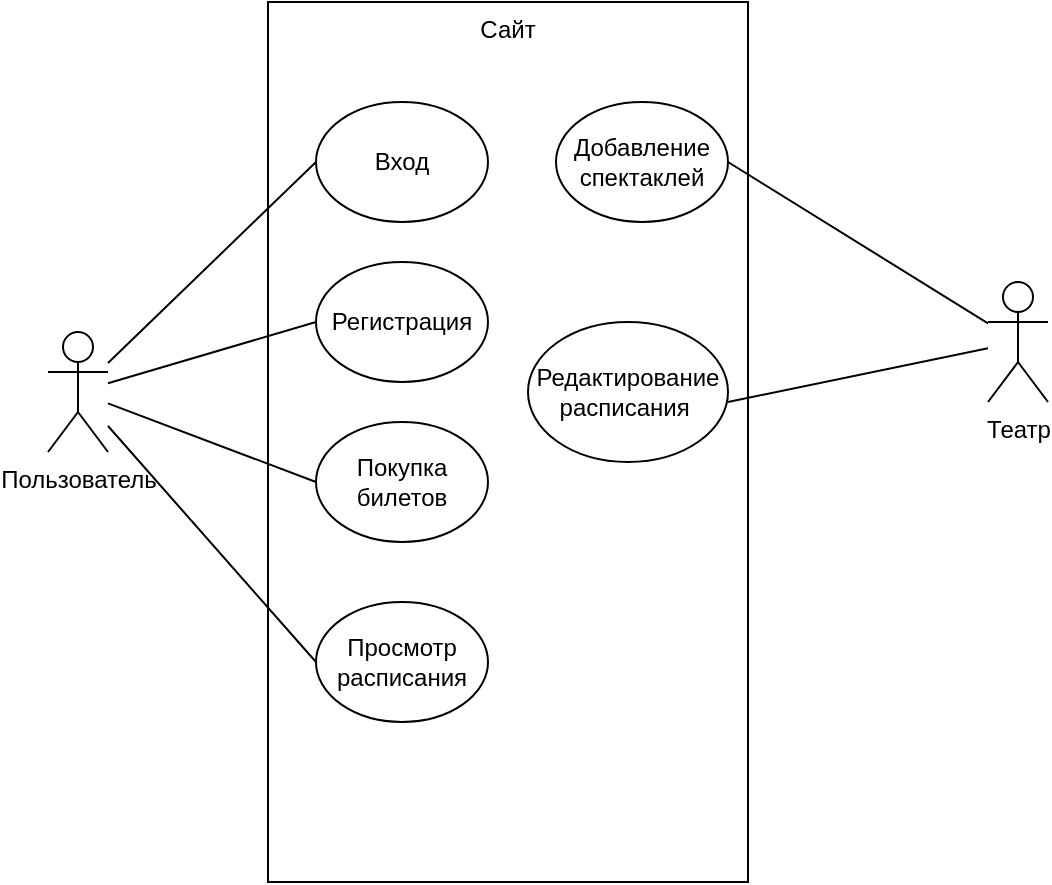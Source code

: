 <mxfile version="20.8.20" type="github">
  <diagram name="Страница 1" id="s1O34VC9j3Pxhvvpn_9F">
    <mxGraphModel dx="1161" dy="647" grid="1" gridSize="10" guides="1" tooltips="1" connect="1" arrows="1" fold="1" page="1" pageScale="1" pageWidth="827" pageHeight="1169" math="0" shadow="0">
      <root>
        <mxCell id="0" />
        <mxCell id="1" parent="0" />
        <mxCell id="-oCu7SD0hpqlAKcRBWqc-25" value="Сайт" style="rounded=0;whiteSpace=wrap;html=1;fillColor=none;align=center;horizontal=1;verticalAlign=top;" vertex="1" parent="1">
          <mxGeometry x="274" y="365" width="240" height="440" as="geometry" />
        </mxCell>
        <mxCell id="-oCu7SD0hpqlAKcRBWqc-26" value="Театр" style="shape=umlActor;verticalLabelPosition=bottom;verticalAlign=top;html=1;outlineConnect=0;fillColor=none;" vertex="1" parent="1">
          <mxGeometry x="634" y="505" width="30" height="60" as="geometry" />
        </mxCell>
        <mxCell id="-oCu7SD0hpqlAKcRBWqc-29" value="Добавление спектаклей" style="ellipse;whiteSpace=wrap;html=1;fillColor=none;" vertex="1" parent="1">
          <mxGeometry x="418" y="415" width="86" height="60" as="geometry" />
        </mxCell>
        <mxCell id="-oCu7SD0hpqlAKcRBWqc-30" value="Редактирование расписания&amp;nbsp;" style="ellipse;whiteSpace=wrap;html=1;fillColor=none;" vertex="1" parent="1">
          <mxGeometry x="404" y="525" width="100" height="70" as="geometry" />
        </mxCell>
        <mxCell id="-oCu7SD0hpqlAKcRBWqc-33" value="" style="endArrow=none;html=1;rounded=0;strokeColor=#000000;" edge="1" parent="1" target="-oCu7SD0hpqlAKcRBWqc-26">
          <mxGeometry width="50" height="50" relative="1" as="geometry">
            <mxPoint x="504" y="445" as="sourcePoint" />
            <mxPoint x="624" y="545" as="targetPoint" />
          </mxGeometry>
        </mxCell>
        <mxCell id="-oCu7SD0hpqlAKcRBWqc-34" value="" style="endArrow=none;html=1;rounded=0;strokeColor=#000000;" edge="1" parent="1" target="-oCu7SD0hpqlAKcRBWqc-26">
          <mxGeometry width="50" height="50" relative="1" as="geometry">
            <mxPoint x="504" y="565" as="sourcePoint" />
            <mxPoint x="634" y="665" as="targetPoint" />
          </mxGeometry>
        </mxCell>
        <mxCell id="-oCu7SD0hpqlAKcRBWqc-36" value="Вход" style="ellipse;whiteSpace=wrap;html=1;fillColor=none;" vertex="1" parent="1">
          <mxGeometry x="298" y="415" width="86" height="60" as="geometry" />
        </mxCell>
        <mxCell id="-oCu7SD0hpqlAKcRBWqc-37" value="Регистрация" style="ellipse;whiteSpace=wrap;html=1;fillColor=none;" vertex="1" parent="1">
          <mxGeometry x="298" y="495" width="86" height="60" as="geometry" />
        </mxCell>
        <mxCell id="-oCu7SD0hpqlAKcRBWqc-38" value="Покупка билетов" style="ellipse;whiteSpace=wrap;html=1;fillColor=none;" vertex="1" parent="1">
          <mxGeometry x="298" y="575" width="86" height="60" as="geometry" />
        </mxCell>
        <mxCell id="-oCu7SD0hpqlAKcRBWqc-39" value="Просмотр расписания" style="ellipse;whiteSpace=wrap;html=1;fillColor=none;" vertex="1" parent="1">
          <mxGeometry x="298" y="665" width="86" height="60" as="geometry" />
        </mxCell>
        <mxCell id="-oCu7SD0hpqlAKcRBWqc-40" value="Пользователь" style="shape=umlActor;verticalLabelPosition=bottom;verticalAlign=top;html=1;outlineConnect=0;fillColor=none;" vertex="1" parent="1">
          <mxGeometry x="164" y="530" width="30" height="60" as="geometry" />
        </mxCell>
        <mxCell id="-oCu7SD0hpqlAKcRBWqc-41" value="" style="endArrow=none;html=1;rounded=0;strokeColor=#000000;exitX=0;exitY=0.5;exitDx=0;exitDy=0;" edge="1" parent="1" source="-oCu7SD0hpqlAKcRBWqc-36" target="-oCu7SD0hpqlAKcRBWqc-40">
          <mxGeometry width="50" height="50" relative="1" as="geometry">
            <mxPoint x="64" y="424" as="sourcePoint" />
            <mxPoint x="194" y="505" as="targetPoint" />
          </mxGeometry>
        </mxCell>
        <mxCell id="-oCu7SD0hpqlAKcRBWqc-42" value="" style="endArrow=none;html=1;rounded=0;strokeColor=#000000;exitX=0;exitY=0.5;exitDx=0;exitDy=0;" edge="1" parent="1" source="-oCu7SD0hpqlAKcRBWqc-37" target="-oCu7SD0hpqlAKcRBWqc-40">
          <mxGeometry width="50" height="50" relative="1" as="geometry">
            <mxPoint x="308" y="455" as="sourcePoint" />
            <mxPoint x="204" y="556" as="targetPoint" />
          </mxGeometry>
        </mxCell>
        <mxCell id="-oCu7SD0hpqlAKcRBWqc-43" value="" style="endArrow=none;html=1;rounded=0;strokeColor=#000000;exitX=0;exitY=0.5;exitDx=0;exitDy=0;" edge="1" parent="1" source="-oCu7SD0hpqlAKcRBWqc-38" target="-oCu7SD0hpqlAKcRBWqc-40">
          <mxGeometry width="50" height="50" relative="1" as="geometry">
            <mxPoint x="308" y="535" as="sourcePoint" />
            <mxPoint x="204" y="566" as="targetPoint" />
          </mxGeometry>
        </mxCell>
        <mxCell id="-oCu7SD0hpqlAKcRBWqc-44" value="" style="endArrow=none;html=1;rounded=0;strokeColor=#000000;exitX=0;exitY=0.5;exitDx=0;exitDy=0;" edge="1" parent="1" source="-oCu7SD0hpqlAKcRBWqc-39" target="-oCu7SD0hpqlAKcRBWqc-40">
          <mxGeometry width="50" height="50" relative="1" as="geometry">
            <mxPoint x="308" y="615" as="sourcePoint" />
            <mxPoint x="204" y="576" as="targetPoint" />
          </mxGeometry>
        </mxCell>
      </root>
    </mxGraphModel>
  </diagram>
</mxfile>

